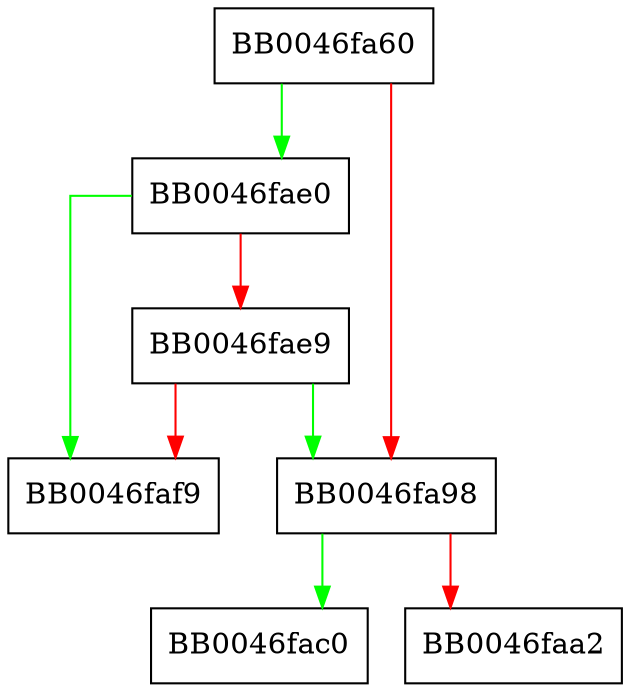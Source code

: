 digraph opt_md_silent {
  node [shape="box"];
  graph [splines=ortho];
  BB0046fa60 -> BB0046fae0 [color="green"];
  BB0046fa60 -> BB0046fa98 [color="red"];
  BB0046fa98 -> BB0046fac0 [color="green"];
  BB0046fa98 -> BB0046faa2 [color="red"];
  BB0046fae0 -> BB0046faf9 [color="green"];
  BB0046fae0 -> BB0046fae9 [color="red"];
  BB0046fae9 -> BB0046fa98 [color="green"];
  BB0046fae9 -> BB0046faf9 [color="red"];
}